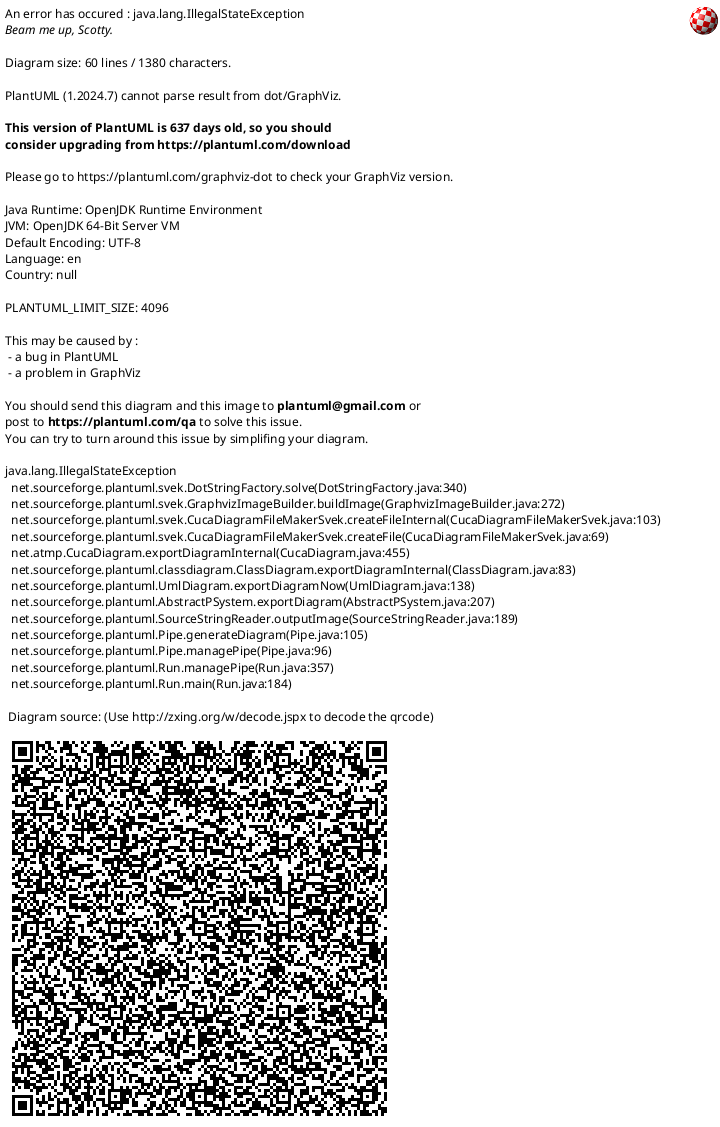 @startuml AdoptAR

skinparam Linetype ortho

class User <<Model>> {
  id: number 
  email: string
  nombre: string
  apellido: string 
  password: string 
  role: ROLES
  telefono: string 
  direccion: string
  createdAt: Date
  updatedAt: Date
  deletedAt: Date
}

class CreateUsuarioDto <<DTO>> {
  }

class UpdateUsuarioDto <<DTO>>{
    
  }

class QueryUsuariosDto <<DTO>>{

  }
class UsersController <<Controller>> {

  constructor UsersController(usersService: UsersService): UsersController

  findAll() : Promise<User[]>

  findUsuariosConFiltros(params: QueryUsuariosDto) : Promise<{ users: User[]; total: number }>

  getPerfil(id: number,req: AuthenticatedRequest): Promise<User>

  create(createUsuarioDto: CreateUsuarioDto): Promise<User>

  findOne(id: number,req: AuthenticatedRequest): Promise<User>

  getEstadisticas(id: number,req: AuthenticatedRequest) : Promise<EstadisticasUsuarioDto>

  update(id: number,UpdateUsuarioDto: UpdateUsuarioDto,req: AuthenticatedRequest) : Promise<User>
  
  remove(id: number, req: AuthenticatedRequest): Promise<void>
  }
/' 
note right of UsersController::create
 test
end note
'/
class UsersService <<Service>>{
  constructor UsersService(userModel: typeof User, mascotaModel: typeof Mascota, publicacionModel: typeof Publicacion, visitaModel: typeof Visita, accesoService: AccesoService): UsersService
  

}

enum ROLES{
    ADMIN = 'Admin',
    PUBLICADOR = 'Publicador'
}

@enduml